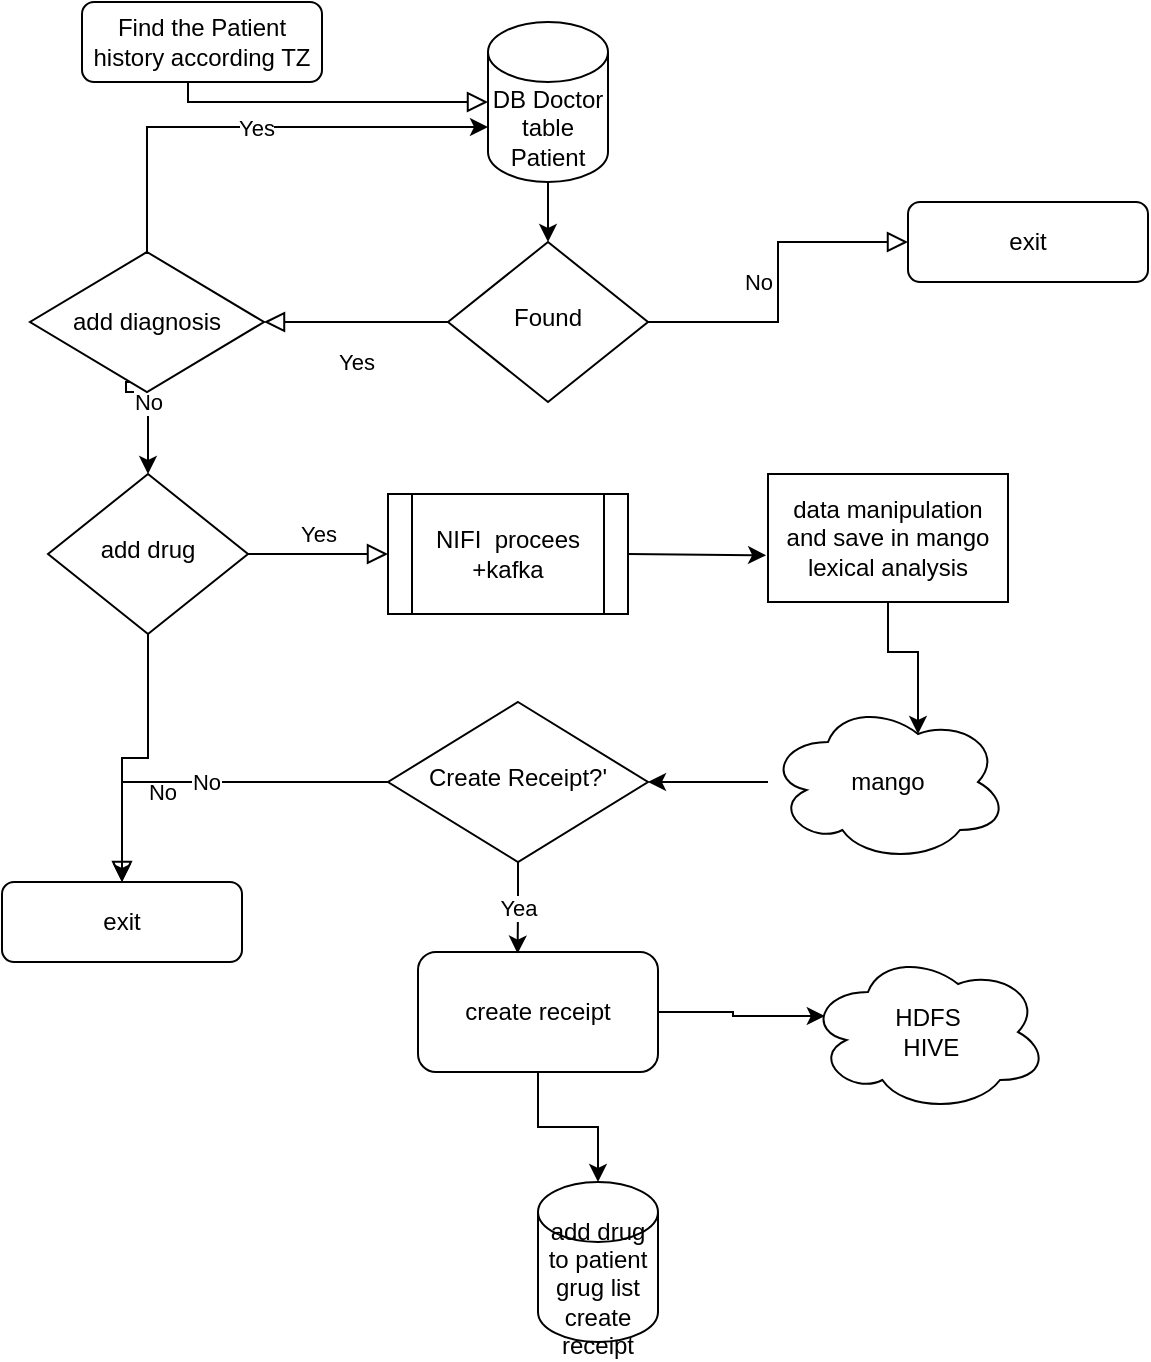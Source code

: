 <mxfile version="20.3.3" type="device"><diagram id="C5RBs43oDa-KdzZeNtuy" name="Page-1"><mxGraphModel dx="2062" dy="899" grid="1" gridSize="10" guides="1" tooltips="1" connect="1" arrows="1" fold="1" page="1" pageScale="1" pageWidth="827" pageHeight="1169" math="0" shadow="0"><root><mxCell id="WIyWlLk6GJQsqaUBKTNV-0"/><mxCell id="WIyWlLk6GJQsqaUBKTNV-1" parent="WIyWlLk6GJQsqaUBKTNV-0"/><mxCell id="NY4kv3nsDzyT0aB6vsmE-18" style="edgeStyle=orthogonalEdgeStyle;rounded=0;orthogonalLoop=1;jettySize=auto;html=1;" edge="1" parent="WIyWlLk6GJQsqaUBKTNV-1" source="NY4kv3nsDzyT0aB6vsmE-2" target="NY4kv3nsDzyT0aB6vsmE-16"><mxGeometry relative="1" as="geometry"/></mxCell><mxCell id="WIyWlLk6GJQsqaUBKTNV-9" value="Yes" style="edgeStyle=orthogonalEdgeStyle;rounded=0;html=1;jettySize=auto;orthogonalLoop=1;fontSize=11;endArrow=block;endFill=0;endSize=8;strokeWidth=1;shadow=0;labelBackgroundColor=none;" parent="WIyWlLk6GJQsqaUBKTNV-1" source="WIyWlLk6GJQsqaUBKTNV-10" target="NY4kv3nsDzyT0aB6vsmE-8" edge="1"><mxGeometry y="10" relative="1" as="geometry"><mxPoint as="offset"/></mxGeometry></mxCell><mxCell id="WIyWlLk6GJQsqaUBKTNV-2" value="" style="rounded=0;html=1;jettySize=auto;orthogonalLoop=1;fontSize=11;endArrow=block;endFill=0;endSize=8;strokeWidth=1;shadow=0;labelBackgroundColor=none;edgeStyle=orthogonalEdgeStyle;entryX=0;entryY=0.5;entryDx=0;entryDy=0;entryPerimeter=0;" parent="WIyWlLk6GJQsqaUBKTNV-1" source="WIyWlLk6GJQsqaUBKTNV-3" target="NY4kv3nsDzyT0aB6vsmE-0" edge="1"><mxGeometry relative="1" as="geometry"><Array as="points"><mxPoint x="220" y="100"/></Array></mxGeometry></mxCell><mxCell id="WIyWlLk6GJQsqaUBKTNV-3" value="Find the Patient history according TZ" style="rounded=1;whiteSpace=wrap;html=1;fontSize=12;glass=0;strokeWidth=1;shadow=0;" parent="WIyWlLk6GJQsqaUBKTNV-1" vertex="1"><mxGeometry x="167" y="50" width="120" height="40" as="geometry"/></mxCell><mxCell id="WIyWlLk6GJQsqaUBKTNV-4" value="Yes" style="rounded=0;html=1;jettySize=auto;orthogonalLoop=1;fontSize=11;endArrow=block;endFill=0;endSize=8;strokeWidth=1;shadow=0;labelBackgroundColor=none;edgeStyle=orthogonalEdgeStyle;entryX=1;entryY=0.5;entryDx=0;entryDy=0;" parent="WIyWlLk6GJQsqaUBKTNV-1" source="WIyWlLk6GJQsqaUBKTNV-6" target="NY4kv3nsDzyT0aB6vsmE-4" edge="1"><mxGeometry y="20" relative="1" as="geometry"><mxPoint as="offset"/></mxGeometry></mxCell><mxCell id="WIyWlLk6GJQsqaUBKTNV-5" value="No" style="edgeStyle=orthogonalEdgeStyle;rounded=0;html=1;jettySize=auto;orthogonalLoop=1;fontSize=11;endArrow=block;endFill=0;endSize=8;strokeWidth=1;shadow=0;labelBackgroundColor=none;" parent="WIyWlLk6GJQsqaUBKTNV-1" source="WIyWlLk6GJQsqaUBKTNV-6" target="WIyWlLk6GJQsqaUBKTNV-7" edge="1"><mxGeometry y="10" relative="1" as="geometry"><mxPoint as="offset"/></mxGeometry></mxCell><mxCell id="WIyWlLk6GJQsqaUBKTNV-6" value="Found" style="rhombus;whiteSpace=wrap;html=1;shadow=0;fontFamily=Helvetica;fontSize=12;align=center;strokeWidth=1;spacing=6;spacingTop=-4;" parent="WIyWlLk6GJQsqaUBKTNV-1" vertex="1"><mxGeometry x="350" y="170" width="100" height="80" as="geometry"/></mxCell><mxCell id="WIyWlLk6GJQsqaUBKTNV-7" value="exit" style="rounded=1;whiteSpace=wrap;html=1;fontSize=12;glass=0;strokeWidth=1;shadow=0;" parent="WIyWlLk6GJQsqaUBKTNV-1" vertex="1"><mxGeometry x="580" y="150" width="120" height="40" as="geometry"/></mxCell><mxCell id="WIyWlLk6GJQsqaUBKTNV-8" value="No" style="rounded=0;html=1;jettySize=auto;orthogonalLoop=1;fontSize=11;endArrow=block;endFill=0;endSize=8;strokeWidth=1;shadow=0;labelBackgroundColor=none;edgeStyle=orthogonalEdgeStyle;" parent="WIyWlLk6GJQsqaUBKTNV-1" source="WIyWlLk6GJQsqaUBKTNV-10" target="WIyWlLk6GJQsqaUBKTNV-11" edge="1"><mxGeometry x="0.333" y="20" relative="1" as="geometry"><mxPoint as="offset"/></mxGeometry></mxCell><mxCell id="WIyWlLk6GJQsqaUBKTNV-10" value="add drug" style="rhombus;whiteSpace=wrap;html=1;shadow=0;fontFamily=Helvetica;fontSize=12;align=center;strokeWidth=1;spacing=6;spacingTop=-4;" parent="WIyWlLk6GJQsqaUBKTNV-1" vertex="1"><mxGeometry x="150" y="286" width="100" height="80" as="geometry"/></mxCell><mxCell id="WIyWlLk6GJQsqaUBKTNV-11" value="exit" style="rounded=1;whiteSpace=wrap;html=1;fontSize=12;glass=0;strokeWidth=1;shadow=0;" parent="WIyWlLk6GJQsqaUBKTNV-1" vertex="1"><mxGeometry x="127" y="490" width="120" height="40" as="geometry"/></mxCell><mxCell id="NY4kv3nsDzyT0aB6vsmE-3" style="edgeStyle=orthogonalEdgeStyle;rounded=0;orthogonalLoop=1;jettySize=auto;html=1;exitX=0.5;exitY=1;exitDx=0;exitDy=0;exitPerimeter=0;" edge="1" parent="WIyWlLk6GJQsqaUBKTNV-1" source="NY4kv3nsDzyT0aB6vsmE-0" target="WIyWlLk6GJQsqaUBKTNV-6"><mxGeometry relative="1" as="geometry"/></mxCell><mxCell id="NY4kv3nsDzyT0aB6vsmE-0" value="DB Doctor&lt;br&gt;table Patient" style="shape=cylinder3;whiteSpace=wrap;html=1;boundedLbl=1;backgroundOutline=1;size=15;" vertex="1" parent="WIyWlLk6GJQsqaUBKTNV-1"><mxGeometry x="370" y="60" width="60" height="80" as="geometry"/></mxCell><mxCell id="NY4kv3nsDzyT0aB6vsmE-13" value="" style="edgeStyle=orthogonalEdgeStyle;rounded=0;orthogonalLoop=1;jettySize=auto;html=1;" edge="1" parent="WIyWlLk6GJQsqaUBKTNV-1" source="NY4kv3nsDzyT0aB6vsmE-1" target="NY4kv3nsDzyT0aB6vsmE-10"><mxGeometry relative="1" as="geometry"/></mxCell><mxCell id="NY4kv3nsDzyT0aB6vsmE-1" value="mango" style="ellipse;shape=cloud;whiteSpace=wrap;html=1;" vertex="1" parent="WIyWlLk6GJQsqaUBKTNV-1"><mxGeometry x="510" y="400" width="120" height="80" as="geometry"/></mxCell><mxCell id="NY4kv3nsDzyT0aB6vsmE-17" style="edgeStyle=orthogonalEdgeStyle;rounded=0;orthogonalLoop=1;jettySize=auto;html=1;entryX=0.07;entryY=0.4;entryDx=0;entryDy=0;entryPerimeter=0;" edge="1" parent="WIyWlLk6GJQsqaUBKTNV-1" source="NY4kv3nsDzyT0aB6vsmE-2" target="NY4kv3nsDzyT0aB6vsmE-15"><mxGeometry relative="1" as="geometry"/></mxCell><mxCell id="NY4kv3nsDzyT0aB6vsmE-2" value="create receipt" style="rounded=1;whiteSpace=wrap;html=1;" vertex="1" parent="WIyWlLk6GJQsqaUBKTNV-1"><mxGeometry x="335" y="525" width="120" height="60" as="geometry"/></mxCell><mxCell id="NY4kv3nsDzyT0aB6vsmE-6" value="No" style="edgeStyle=orthogonalEdgeStyle;rounded=0;orthogonalLoop=1;jettySize=auto;html=1;exitX=0.5;exitY=1;exitDx=0;exitDy=0;" edge="1" parent="WIyWlLk6GJQsqaUBKTNV-1" source="NY4kv3nsDzyT0aB6vsmE-4" target="WIyWlLk6GJQsqaUBKTNV-10"><mxGeometry relative="1" as="geometry"><mxPoint x="210" y="240" as="sourcePoint"/><Array as="points"><mxPoint x="189" y="240"/><mxPoint x="200" y="240"/></Array></mxGeometry></mxCell><mxCell id="NY4kv3nsDzyT0aB6vsmE-7" value="Yes" style="edgeStyle=orthogonalEdgeStyle;rounded=0;orthogonalLoop=1;jettySize=auto;html=1;entryX=0;entryY=0;entryDx=0;entryDy=52.5;entryPerimeter=0;exitX=0.5;exitY=0;exitDx=0;exitDy=0;" edge="1" parent="WIyWlLk6GJQsqaUBKTNV-1" source="NY4kv3nsDzyT0aB6vsmE-4" target="NY4kv3nsDzyT0aB6vsmE-0"><mxGeometry relative="1" as="geometry"/></mxCell><mxCell id="NY4kv3nsDzyT0aB6vsmE-4" value="add diagnosis" style="rhombus;whiteSpace=wrap;html=1;" vertex="1" parent="WIyWlLk6GJQsqaUBKTNV-1"><mxGeometry x="141" y="175" width="117" height="70" as="geometry"/></mxCell><mxCell id="NY4kv3nsDzyT0aB6vsmE-5" value="" style="endArrow=classic;html=1;rounded=0;exitX=1;exitY=0.5;exitDx=0;exitDy=0;entryX=-0.008;entryY=0.635;entryDx=0;entryDy=0;entryPerimeter=0;" edge="1" parent="WIyWlLk6GJQsqaUBKTNV-1" source="NY4kv3nsDzyT0aB6vsmE-8" target="NY4kv3nsDzyT0aB6vsmE-11"><mxGeometry width="50" height="50" relative="1" as="geometry"><mxPoint x="530" y="290" as="sourcePoint"/><mxPoint x="550" y="320" as="targetPoint"/></mxGeometry></mxCell><mxCell id="NY4kv3nsDzyT0aB6vsmE-8" value="NIFI&amp;nbsp; procees +kafka" style="shape=process;whiteSpace=wrap;html=1;backgroundOutline=1;" vertex="1" parent="WIyWlLk6GJQsqaUBKTNV-1"><mxGeometry x="320" y="296" width="120" height="60" as="geometry"/></mxCell><mxCell id="NY4kv3nsDzyT0aB6vsmE-14" value="Yea" style="edgeStyle=orthogonalEdgeStyle;rounded=0;orthogonalLoop=1;jettySize=auto;html=1;entryX=0.415;entryY=0.013;entryDx=0;entryDy=0;entryPerimeter=0;" edge="1" parent="WIyWlLk6GJQsqaUBKTNV-1" source="NY4kv3nsDzyT0aB6vsmE-10" target="NY4kv3nsDzyT0aB6vsmE-2"><mxGeometry relative="1" as="geometry"/></mxCell><mxCell id="NY4kv3nsDzyT0aB6vsmE-19" value="No" style="edgeStyle=orthogonalEdgeStyle;rounded=0;orthogonalLoop=1;jettySize=auto;html=1;" edge="1" parent="WIyWlLk6GJQsqaUBKTNV-1" source="NY4kv3nsDzyT0aB6vsmE-10" target="WIyWlLk6GJQsqaUBKTNV-11"><mxGeometry relative="1" as="geometry"/></mxCell><mxCell id="NY4kv3nsDzyT0aB6vsmE-10" value="Create Receipt?'" style="rhombus;whiteSpace=wrap;html=1;shadow=0;fontFamily=Helvetica;fontSize=12;align=center;strokeWidth=1;spacing=6;spacingTop=-4;" vertex="1" parent="WIyWlLk6GJQsqaUBKTNV-1"><mxGeometry x="320" y="400" width="130" height="80" as="geometry"/></mxCell><mxCell id="NY4kv3nsDzyT0aB6vsmE-12" style="edgeStyle=orthogonalEdgeStyle;rounded=0;orthogonalLoop=1;jettySize=auto;html=1;entryX=0.625;entryY=0.2;entryDx=0;entryDy=0;entryPerimeter=0;" edge="1" parent="WIyWlLk6GJQsqaUBKTNV-1" source="NY4kv3nsDzyT0aB6vsmE-11" target="NY4kv3nsDzyT0aB6vsmE-1"><mxGeometry relative="1" as="geometry"/></mxCell><mxCell id="NY4kv3nsDzyT0aB6vsmE-11" value="data manipulation and save in mango&lt;br&gt;lexical analysis" style="rounded=0;whiteSpace=wrap;html=1;" vertex="1" parent="WIyWlLk6GJQsqaUBKTNV-1"><mxGeometry x="510" y="286" width="120" height="64" as="geometry"/></mxCell><mxCell id="NY4kv3nsDzyT0aB6vsmE-15" value="HDFS&lt;br&gt;&amp;nbsp;HIVE" style="ellipse;shape=cloud;whiteSpace=wrap;html=1;" vertex="1" parent="WIyWlLk6GJQsqaUBKTNV-1"><mxGeometry x="530" y="525" width="120" height="80" as="geometry"/></mxCell><mxCell id="NY4kv3nsDzyT0aB6vsmE-16" value="add drug to patient grug list&lt;br&gt;create receipt" style="shape=cylinder3;whiteSpace=wrap;html=1;boundedLbl=1;backgroundOutline=1;size=15;" vertex="1" parent="WIyWlLk6GJQsqaUBKTNV-1"><mxGeometry x="395" y="640" width="60" height="80" as="geometry"/></mxCell></root></mxGraphModel></diagram></mxfile>
